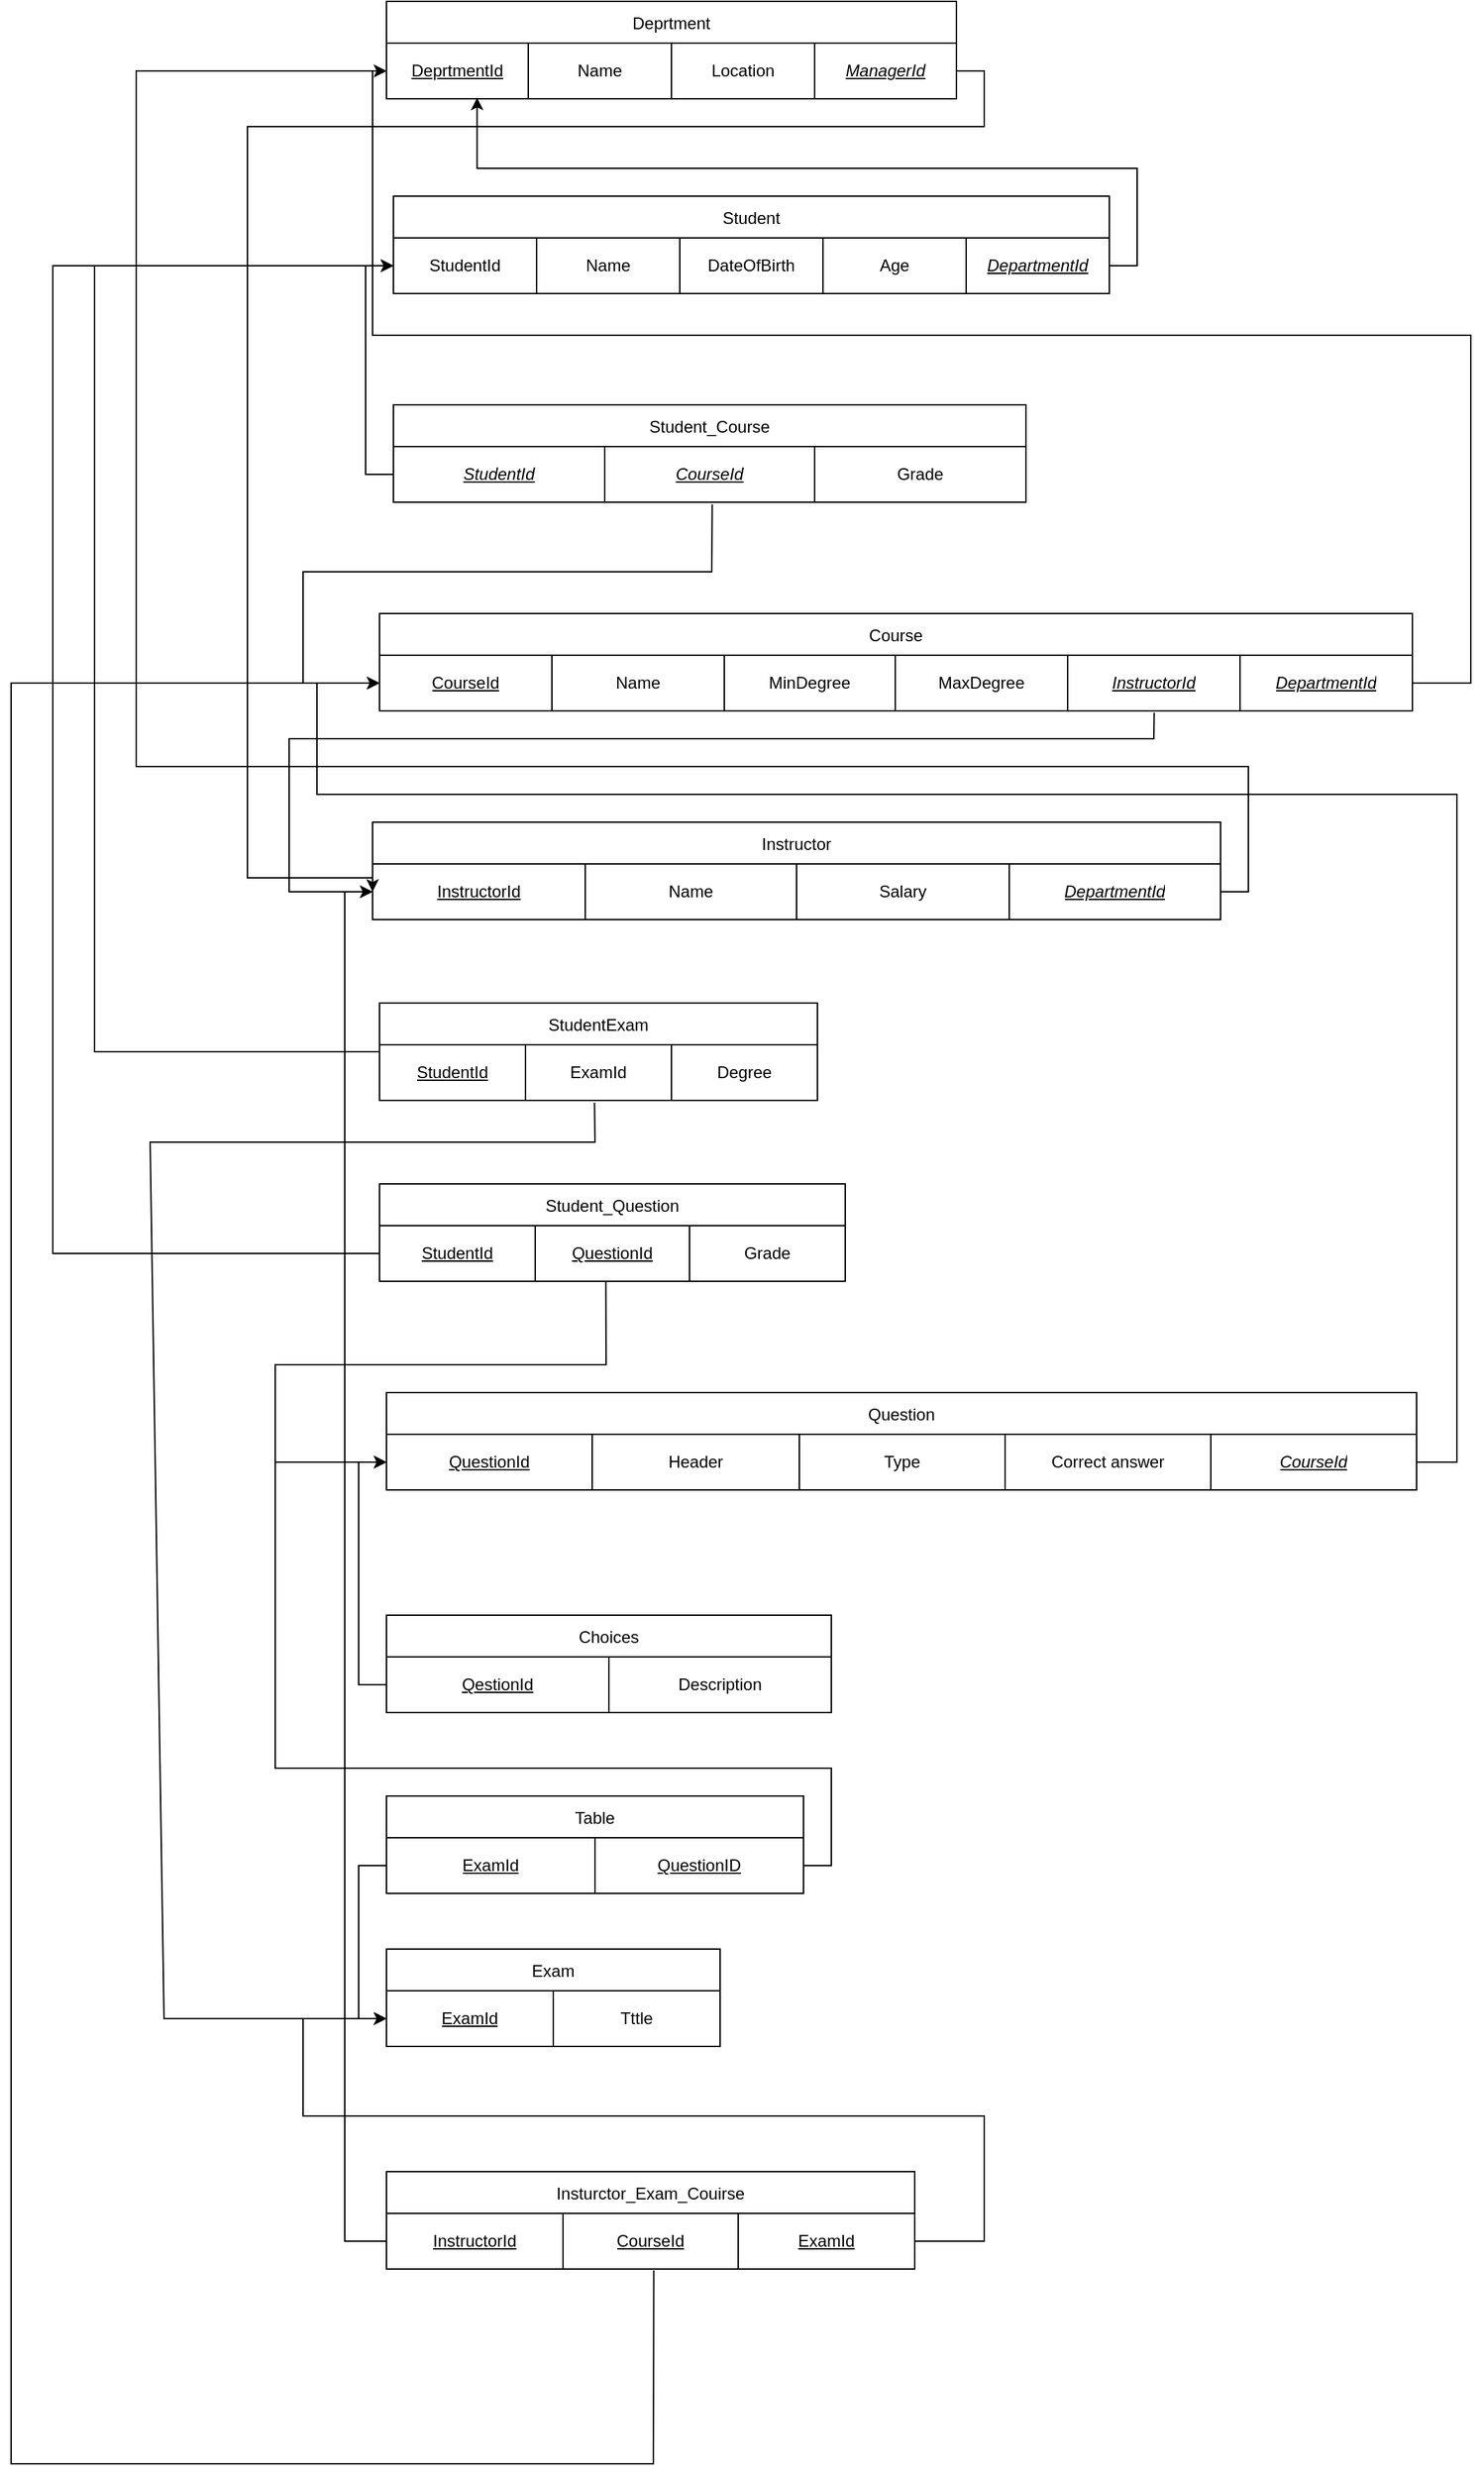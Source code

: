 <mxfile version="28.0.7">
  <diagram name="Page-1" id="_luG9ZBqKAHVryoCuHfx">
    <mxGraphModel dx="4297" dy="1823" grid="1" gridSize="10" guides="1" tooltips="1" connect="1" arrows="1" fold="1" page="1" pageScale="1" pageWidth="850" pageHeight="1100" math="0" shadow="0">
      <root>
        <mxCell id="0" />
        <mxCell id="1" parent="0" />
        <mxCell id="ucCu6BmY-nWhDse71-Tg-115" value="Deprtment" style="shape=table;startSize=30;container=1;collapsible=0;childLayout=tableLayout;" vertex="1" parent="1">
          <mxGeometry x="80" y="40" width="410" height="70" as="geometry" />
        </mxCell>
        <mxCell id="ucCu6BmY-nWhDse71-Tg-116" value="" style="shape=tableRow;horizontal=0;startSize=0;swimlaneHead=0;swimlaneBody=0;strokeColor=inherit;top=0;left=0;bottom=0;right=0;collapsible=0;dropTarget=0;fillColor=none;points=[[0,0.5],[1,0.5]];portConstraint=eastwest;" vertex="1" parent="ucCu6BmY-nWhDse71-Tg-115">
          <mxGeometry y="30" width="410" height="40" as="geometry" />
        </mxCell>
        <mxCell id="ucCu6BmY-nWhDse71-Tg-117" value="&lt;span style=&quot;text-wrap-mode: nowrap;&quot;&gt;&lt;u&gt;DeprtmentId&lt;/u&gt;&lt;/span&gt;" style="shape=partialRectangle;html=1;whiteSpace=wrap;connectable=0;strokeColor=inherit;overflow=hidden;fillColor=none;top=0;left=0;bottom=0;right=0;pointerEvents=1;" vertex="1" parent="ucCu6BmY-nWhDse71-Tg-116">
          <mxGeometry width="102" height="40" as="geometry">
            <mxRectangle width="102" height="40" as="alternateBounds" />
          </mxGeometry>
        </mxCell>
        <mxCell id="ucCu6BmY-nWhDse71-Tg-118" value="Name" style="shape=partialRectangle;html=1;whiteSpace=wrap;connectable=0;strokeColor=inherit;overflow=hidden;fillColor=none;top=0;left=0;bottom=0;right=0;pointerEvents=1;" vertex="1" parent="ucCu6BmY-nWhDse71-Tg-116">
          <mxGeometry x="102" width="103" height="40" as="geometry">
            <mxRectangle width="103" height="40" as="alternateBounds" />
          </mxGeometry>
        </mxCell>
        <mxCell id="ucCu6BmY-nWhDse71-Tg-119" value="Location" style="shape=partialRectangle;html=1;whiteSpace=wrap;connectable=0;strokeColor=inherit;overflow=hidden;fillColor=none;top=0;left=0;bottom=0;right=0;pointerEvents=1;" vertex="1" parent="ucCu6BmY-nWhDse71-Tg-116">
          <mxGeometry x="205" width="103" height="40" as="geometry">
            <mxRectangle width="103" height="40" as="alternateBounds" />
          </mxGeometry>
        </mxCell>
        <mxCell id="ucCu6BmY-nWhDse71-Tg-175" value="&lt;i&gt;&lt;u&gt;ManagerId&lt;/u&gt;&lt;/i&gt;" style="shape=partialRectangle;html=1;whiteSpace=wrap;connectable=0;strokeColor=inherit;overflow=hidden;fillColor=none;top=0;left=0;bottom=0;right=0;pointerEvents=1;" vertex="1" parent="ucCu6BmY-nWhDse71-Tg-116">
          <mxGeometry x="308" width="102" height="40" as="geometry">
            <mxRectangle width="102" height="40" as="alternateBounds" />
          </mxGeometry>
        </mxCell>
        <mxCell id="ucCu6BmY-nWhDse71-Tg-127" value="Student" style="shape=table;startSize=30;container=1;collapsible=0;childLayout=tableLayout;" vertex="1" parent="1">
          <mxGeometry x="85" y="180" width="515" height="70" as="geometry" />
        </mxCell>
        <mxCell id="ucCu6BmY-nWhDse71-Tg-128" value="" style="shape=tableRow;horizontal=0;startSize=0;swimlaneHead=0;swimlaneBody=0;strokeColor=inherit;top=0;left=0;bottom=0;right=0;collapsible=0;dropTarget=0;fillColor=none;points=[[0,0.5],[1,0.5]];portConstraint=eastwest;" vertex="1" parent="ucCu6BmY-nWhDse71-Tg-127">
          <mxGeometry y="30" width="515" height="40" as="geometry" />
        </mxCell>
        <mxCell id="ucCu6BmY-nWhDse71-Tg-129" value="StudentId" style="shape=partialRectangle;html=1;whiteSpace=wrap;connectable=0;strokeColor=inherit;overflow=hidden;fillColor=none;top=0;left=0;bottom=0;right=0;pointerEvents=1;" vertex="1" parent="ucCu6BmY-nWhDse71-Tg-128">
          <mxGeometry width="103" height="40" as="geometry">
            <mxRectangle width="103" height="40" as="alternateBounds" />
          </mxGeometry>
        </mxCell>
        <mxCell id="ucCu6BmY-nWhDse71-Tg-130" value="Name" style="shape=partialRectangle;html=1;whiteSpace=wrap;connectable=0;strokeColor=inherit;overflow=hidden;fillColor=none;top=0;left=0;bottom=0;right=0;pointerEvents=1;" vertex="1" parent="ucCu6BmY-nWhDse71-Tg-128">
          <mxGeometry x="103" width="103" height="40" as="geometry">
            <mxRectangle width="103" height="40" as="alternateBounds" />
          </mxGeometry>
        </mxCell>
        <mxCell id="ucCu6BmY-nWhDse71-Tg-131" value="DateOfBirth" style="shape=partialRectangle;html=1;whiteSpace=wrap;connectable=0;strokeColor=inherit;overflow=hidden;fillColor=none;top=0;left=0;bottom=0;right=0;pointerEvents=1;" vertex="1" parent="ucCu6BmY-nWhDse71-Tg-128">
          <mxGeometry x="206" width="103" height="40" as="geometry">
            <mxRectangle width="103" height="40" as="alternateBounds" />
          </mxGeometry>
        </mxCell>
        <mxCell id="ucCu6BmY-nWhDse71-Tg-132" value="Age" style="shape=partialRectangle;html=1;whiteSpace=wrap;connectable=0;strokeColor=inherit;overflow=hidden;fillColor=none;top=0;left=0;bottom=0;right=0;pointerEvents=1;" vertex="1" parent="ucCu6BmY-nWhDse71-Tg-128">
          <mxGeometry x="309" width="103" height="40" as="geometry">
            <mxRectangle width="103" height="40" as="alternateBounds" />
          </mxGeometry>
        </mxCell>
        <mxCell id="ucCu6BmY-nWhDse71-Tg-133" value="&lt;i&gt;&lt;u&gt;DepartmentId&lt;/u&gt;&lt;/i&gt;" style="shape=partialRectangle;html=1;whiteSpace=wrap;connectable=0;strokeColor=inherit;overflow=hidden;fillColor=none;top=0;left=0;bottom=0;right=0;pointerEvents=1;" vertex="1" parent="ucCu6BmY-nWhDse71-Tg-128">
          <mxGeometry x="412" width="103" height="40" as="geometry">
            <mxRectangle width="103" height="40" as="alternateBounds" />
          </mxGeometry>
        </mxCell>
        <mxCell id="ucCu6BmY-nWhDse71-Tg-134" style="edgeStyle=orthogonalEdgeStyle;rounded=0;orthogonalLoop=1;jettySize=auto;html=1;exitX=1;exitY=0.5;exitDx=0;exitDy=0;entryX=0.159;entryY=0.98;entryDx=0;entryDy=0;entryPerimeter=0;" edge="1" parent="1" source="ucCu6BmY-nWhDse71-Tg-128" target="ucCu6BmY-nWhDse71-Tg-116">
          <mxGeometry relative="1" as="geometry" />
        </mxCell>
        <mxCell id="ucCu6BmY-nWhDse71-Tg-135" value="Course" style="shape=table;startSize=30;container=1;collapsible=0;childLayout=tableLayout;" vertex="1" parent="1">
          <mxGeometry x="75" y="480" width="743" height="70" as="geometry" />
        </mxCell>
        <mxCell id="ucCu6BmY-nWhDse71-Tg-136" value="" style="shape=tableRow;horizontal=0;startSize=0;swimlaneHead=0;swimlaneBody=0;strokeColor=inherit;top=0;left=0;bottom=0;right=0;collapsible=0;dropTarget=0;fillColor=none;points=[[0,0.5],[1,0.5]];portConstraint=eastwest;" vertex="1" parent="ucCu6BmY-nWhDse71-Tg-135">
          <mxGeometry y="30" width="743" height="40" as="geometry" />
        </mxCell>
        <mxCell id="ucCu6BmY-nWhDse71-Tg-137" value="&lt;u&gt;CourseId&lt;/u&gt;" style="shape=partialRectangle;html=1;whiteSpace=wrap;connectable=0;strokeColor=inherit;overflow=hidden;fillColor=none;top=0;left=0;bottom=0;right=0;pointerEvents=1;" vertex="1" parent="ucCu6BmY-nWhDse71-Tg-136">
          <mxGeometry width="124" height="40" as="geometry">
            <mxRectangle width="124" height="40" as="alternateBounds" />
          </mxGeometry>
        </mxCell>
        <mxCell id="ucCu6BmY-nWhDse71-Tg-138" value="Name" style="shape=partialRectangle;html=1;whiteSpace=wrap;connectable=0;strokeColor=inherit;overflow=hidden;fillColor=none;top=0;left=0;bottom=0;right=0;pointerEvents=1;" vertex="1" parent="ucCu6BmY-nWhDse71-Tg-136">
          <mxGeometry x="124" width="124" height="40" as="geometry">
            <mxRectangle width="124" height="40" as="alternateBounds" />
          </mxGeometry>
        </mxCell>
        <mxCell id="ucCu6BmY-nWhDse71-Tg-139" value="MinDegree" style="shape=partialRectangle;html=1;whiteSpace=wrap;connectable=0;strokeColor=inherit;overflow=hidden;fillColor=none;top=0;left=0;bottom=0;right=0;pointerEvents=1;" vertex="1" parent="ucCu6BmY-nWhDse71-Tg-136">
          <mxGeometry x="248" width="123" height="40" as="geometry">
            <mxRectangle width="123" height="40" as="alternateBounds" />
          </mxGeometry>
        </mxCell>
        <mxCell id="ucCu6BmY-nWhDse71-Tg-140" value="MaxDegree" style="shape=partialRectangle;html=1;whiteSpace=wrap;connectable=0;strokeColor=inherit;overflow=hidden;fillColor=none;top=0;left=0;bottom=0;right=0;pointerEvents=1;" vertex="1" parent="ucCu6BmY-nWhDse71-Tg-136">
          <mxGeometry x="371" width="124" height="40" as="geometry">
            <mxRectangle width="124" height="40" as="alternateBounds" />
          </mxGeometry>
        </mxCell>
        <mxCell id="ucCu6BmY-nWhDse71-Tg-141" value="&lt;u&gt;&lt;i&gt;InstructorId&lt;/i&gt;&lt;/u&gt;" style="shape=partialRectangle;html=1;whiteSpace=wrap;connectable=0;strokeColor=inherit;overflow=hidden;fillColor=none;top=0;left=0;bottom=0;right=0;pointerEvents=1;" vertex="1" parent="ucCu6BmY-nWhDse71-Tg-136">
          <mxGeometry x="495" width="124" height="40" as="geometry">
            <mxRectangle width="124" height="40" as="alternateBounds" />
          </mxGeometry>
        </mxCell>
        <mxCell id="ucCu6BmY-nWhDse71-Tg-172" value="&lt;i&gt;&lt;u&gt;DepartmentId&lt;/u&gt;&lt;/i&gt;" style="shape=partialRectangle;html=1;whiteSpace=wrap;connectable=0;strokeColor=inherit;overflow=hidden;fillColor=none;top=0;left=0;bottom=0;right=0;pointerEvents=1;" vertex="1" parent="ucCu6BmY-nWhDse71-Tg-136">
          <mxGeometry x="619" width="124" height="40" as="geometry">
            <mxRectangle width="124" height="40" as="alternateBounds" />
          </mxGeometry>
        </mxCell>
        <mxCell id="ucCu6BmY-nWhDse71-Tg-142" style="edgeStyle=orthogonalEdgeStyle;rounded=0;orthogonalLoop=1;jettySize=auto;html=1;exitX=1;exitY=0.5;exitDx=0;exitDy=0;entryX=0;entryY=0.5;entryDx=0;entryDy=0;" edge="1" parent="1" source="ucCu6BmY-nWhDse71-Tg-136" target="ucCu6BmY-nWhDse71-Tg-116">
          <mxGeometry relative="1" as="geometry">
            <Array as="points">
              <mxPoint x="860" y="530" />
              <mxPoint x="860" y="280" />
              <mxPoint x="70" y="280" />
              <mxPoint x="70" y="90" />
            </Array>
          </mxGeometry>
        </mxCell>
        <mxCell id="ucCu6BmY-nWhDse71-Tg-143" value="Instructor" style="shape=table;startSize=30;container=1;collapsible=0;childLayout=tableLayout;" vertex="1" parent="1">
          <mxGeometry x="70" y="630" width="610" height="70" as="geometry" />
        </mxCell>
        <mxCell id="ucCu6BmY-nWhDse71-Tg-144" value="" style="shape=tableRow;horizontal=0;startSize=0;swimlaneHead=0;swimlaneBody=0;strokeColor=inherit;top=0;left=0;bottom=0;right=0;collapsible=0;dropTarget=0;fillColor=none;points=[[0,0.5],[1,0.5]];portConstraint=eastwest;" vertex="1" parent="ucCu6BmY-nWhDse71-Tg-143">
          <mxGeometry y="30" width="610" height="40" as="geometry" />
        </mxCell>
        <mxCell id="ucCu6BmY-nWhDse71-Tg-145" value="&lt;span style=&quot;text-wrap-mode: nowrap;&quot;&gt;&lt;u&gt;InstructorId&lt;/u&gt;&lt;/span&gt;" style="shape=partialRectangle;html=1;whiteSpace=wrap;connectable=0;strokeColor=inherit;overflow=hidden;fillColor=none;top=0;left=0;bottom=0;right=0;pointerEvents=1;" vertex="1" parent="ucCu6BmY-nWhDse71-Tg-144">
          <mxGeometry width="153" height="40" as="geometry">
            <mxRectangle width="153" height="40" as="alternateBounds" />
          </mxGeometry>
        </mxCell>
        <mxCell id="ucCu6BmY-nWhDse71-Tg-146" value="Name" style="shape=partialRectangle;html=1;whiteSpace=wrap;connectable=0;strokeColor=inherit;overflow=hidden;fillColor=none;top=0;left=0;bottom=0;right=0;pointerEvents=1;" vertex="1" parent="ucCu6BmY-nWhDse71-Tg-144">
          <mxGeometry x="153" width="152" height="40" as="geometry">
            <mxRectangle width="152" height="40" as="alternateBounds" />
          </mxGeometry>
        </mxCell>
        <mxCell id="ucCu6BmY-nWhDse71-Tg-147" value="Salary" style="shape=partialRectangle;html=1;whiteSpace=wrap;connectable=0;strokeColor=inherit;overflow=hidden;fillColor=none;top=0;left=0;bottom=0;right=0;pointerEvents=1;" vertex="1" parent="ucCu6BmY-nWhDse71-Tg-144">
          <mxGeometry x="305" width="153" height="40" as="geometry">
            <mxRectangle width="153" height="40" as="alternateBounds" />
          </mxGeometry>
        </mxCell>
        <mxCell id="ucCu6BmY-nWhDse71-Tg-148" value="&lt;i&gt;&lt;u&gt;DepartmentId&lt;/u&gt;&lt;/i&gt;" style="shape=partialRectangle;html=1;whiteSpace=wrap;connectable=0;strokeColor=inherit;overflow=hidden;fillColor=none;top=0;left=0;bottom=0;right=0;pointerEvents=1;" vertex="1" parent="ucCu6BmY-nWhDse71-Tg-144">
          <mxGeometry x="458" width="152" height="40" as="geometry">
            <mxRectangle width="152" height="40" as="alternateBounds" />
          </mxGeometry>
        </mxCell>
        <mxCell id="ucCu6BmY-nWhDse71-Tg-155" value="Question" style="shape=table;startSize=30;container=1;collapsible=0;childLayout=tableLayout;" vertex="1" parent="1">
          <mxGeometry x="80" y="1040" width="741" height="70" as="geometry" />
        </mxCell>
        <mxCell id="ucCu6BmY-nWhDse71-Tg-156" value="" style="shape=tableRow;horizontal=0;startSize=0;swimlaneHead=0;swimlaneBody=0;strokeColor=inherit;top=0;left=0;bottom=0;right=0;collapsible=0;dropTarget=0;fillColor=none;points=[[0,0.5],[1,0.5]];portConstraint=eastwest;" vertex="1" parent="ucCu6BmY-nWhDse71-Tg-155">
          <mxGeometry y="30" width="741" height="40" as="geometry" />
        </mxCell>
        <mxCell id="ucCu6BmY-nWhDse71-Tg-157" value="&lt;u&gt;QuestionId&lt;/u&gt;" style="shape=partialRectangle;html=1;whiteSpace=wrap;connectable=0;strokeColor=inherit;overflow=hidden;fillColor=none;top=0;left=0;bottom=0;right=0;pointerEvents=1;" vertex="1" parent="ucCu6BmY-nWhDse71-Tg-156">
          <mxGeometry width="148" height="40" as="geometry">
            <mxRectangle width="148" height="40" as="alternateBounds" />
          </mxGeometry>
        </mxCell>
        <mxCell id="ucCu6BmY-nWhDse71-Tg-158" value="Header" style="shape=partialRectangle;html=1;whiteSpace=wrap;connectable=0;strokeColor=inherit;overflow=hidden;fillColor=none;top=0;left=0;bottom=0;right=0;pointerEvents=1;" vertex="1" parent="ucCu6BmY-nWhDse71-Tg-156">
          <mxGeometry x="148" width="149" height="40" as="geometry">
            <mxRectangle width="149" height="40" as="alternateBounds" />
          </mxGeometry>
        </mxCell>
        <mxCell id="ucCu6BmY-nWhDse71-Tg-159" value="Type" style="shape=partialRectangle;html=1;whiteSpace=wrap;connectable=0;strokeColor=inherit;overflow=hidden;fillColor=none;top=0;left=0;bottom=0;right=0;pointerEvents=1;" vertex="1" parent="ucCu6BmY-nWhDse71-Tg-156">
          <mxGeometry x="297" width="148" height="40" as="geometry">
            <mxRectangle width="148" height="40" as="alternateBounds" />
          </mxGeometry>
        </mxCell>
        <mxCell id="ucCu6BmY-nWhDse71-Tg-160" value="Correct answer" style="shape=partialRectangle;html=1;whiteSpace=wrap;connectable=0;strokeColor=inherit;overflow=hidden;fillColor=none;top=0;left=0;bottom=0;right=0;pointerEvents=1;" vertex="1" parent="ucCu6BmY-nWhDse71-Tg-156">
          <mxGeometry x="445" width="148" height="40" as="geometry">
            <mxRectangle width="148" height="40" as="alternateBounds" />
          </mxGeometry>
        </mxCell>
        <mxCell id="ucCu6BmY-nWhDse71-Tg-240" value="&lt;i&gt;&lt;u&gt;CourseId&lt;/u&gt;&lt;/i&gt;" style="shape=partialRectangle;html=1;whiteSpace=wrap;connectable=0;strokeColor=inherit;overflow=hidden;fillColor=none;top=0;left=0;bottom=0;right=0;pointerEvents=1;" vertex="1" parent="ucCu6BmY-nWhDse71-Tg-156">
          <mxGeometry x="593" width="148" height="40" as="geometry">
            <mxRectangle width="148" height="40" as="alternateBounds" />
          </mxGeometry>
        </mxCell>
        <mxCell id="ucCu6BmY-nWhDse71-Tg-161" value="Choices" style="shape=table;startSize=30;container=1;collapsible=0;childLayout=tableLayout;" vertex="1" parent="1">
          <mxGeometry x="80" y="1200" width="320" height="70" as="geometry" />
        </mxCell>
        <mxCell id="ucCu6BmY-nWhDse71-Tg-162" value="" style="shape=tableRow;horizontal=0;startSize=0;swimlaneHead=0;swimlaneBody=0;strokeColor=inherit;top=0;left=0;bottom=0;right=0;collapsible=0;dropTarget=0;fillColor=none;points=[[0,0.5],[1,0.5]];portConstraint=eastwest;" vertex="1" parent="ucCu6BmY-nWhDse71-Tg-161">
          <mxGeometry y="30" width="320" height="40" as="geometry" />
        </mxCell>
        <mxCell id="ucCu6BmY-nWhDse71-Tg-163" value="&lt;u&gt;QestionId&lt;/u&gt;" style="shape=partialRectangle;html=1;whiteSpace=wrap;connectable=0;strokeColor=inherit;overflow=hidden;fillColor=none;top=0;left=0;bottom=0;right=0;pointerEvents=1;" vertex="1" parent="ucCu6BmY-nWhDse71-Tg-162">
          <mxGeometry width="160" height="40" as="geometry">
            <mxRectangle width="160" height="40" as="alternateBounds" />
          </mxGeometry>
        </mxCell>
        <mxCell id="ucCu6BmY-nWhDse71-Tg-164" value="Description" style="shape=partialRectangle;html=1;whiteSpace=wrap;connectable=0;strokeColor=inherit;overflow=hidden;fillColor=none;top=0;left=0;bottom=0;right=0;pointerEvents=1;" vertex="1" parent="ucCu6BmY-nWhDse71-Tg-162">
          <mxGeometry x="160" width="160" height="40" as="geometry">
            <mxRectangle width="160" height="40" as="alternateBounds" />
          </mxGeometry>
        </mxCell>
        <mxCell id="ucCu6BmY-nWhDse71-Tg-165" style="edgeStyle=orthogonalEdgeStyle;rounded=0;orthogonalLoop=1;jettySize=auto;html=1;exitX=0;exitY=0.5;exitDx=0;exitDy=0;entryX=0;entryY=0.5;entryDx=0;entryDy=0;" edge="1" parent="1" source="ucCu6BmY-nWhDse71-Tg-162" target="ucCu6BmY-nWhDse71-Tg-156">
          <mxGeometry relative="1" as="geometry" />
        </mxCell>
        <mxCell id="ucCu6BmY-nWhDse71-Tg-166" value="Exam" style="shape=table;startSize=30;container=1;collapsible=0;childLayout=tableLayout;" vertex="1" parent="1">
          <mxGeometry x="80" y="1440" width="240" height="70" as="geometry" />
        </mxCell>
        <mxCell id="ucCu6BmY-nWhDse71-Tg-167" value="" style="shape=tableRow;horizontal=0;startSize=0;swimlaneHead=0;swimlaneBody=0;strokeColor=inherit;top=0;left=0;bottom=0;right=0;collapsible=0;dropTarget=0;fillColor=none;points=[[0,0.5],[1,0.5]];portConstraint=eastwest;" vertex="1" parent="ucCu6BmY-nWhDse71-Tg-166">
          <mxGeometry y="30" width="240" height="40" as="geometry" />
        </mxCell>
        <mxCell id="ucCu6BmY-nWhDse71-Tg-168" value="&lt;u&gt;ExamId&lt;/u&gt;" style="shape=partialRectangle;html=1;whiteSpace=wrap;connectable=0;strokeColor=inherit;overflow=hidden;fillColor=none;top=0;left=0;bottom=0;right=0;pointerEvents=1;" vertex="1" parent="ucCu6BmY-nWhDse71-Tg-167">
          <mxGeometry width="120" height="40" as="geometry">
            <mxRectangle width="120" height="40" as="alternateBounds" />
          </mxGeometry>
        </mxCell>
        <mxCell id="ucCu6BmY-nWhDse71-Tg-169" value="Tttle" style="shape=partialRectangle;html=1;whiteSpace=wrap;connectable=0;strokeColor=inherit;overflow=hidden;fillColor=none;top=0;left=0;bottom=0;right=0;pointerEvents=1;" vertex="1" parent="ucCu6BmY-nWhDse71-Tg-167">
          <mxGeometry x="120" width="120" height="40" as="geometry">
            <mxRectangle width="120" height="40" as="alternateBounds" />
          </mxGeometry>
        </mxCell>
        <mxCell id="ucCu6BmY-nWhDse71-Tg-173" value="" style="endArrow=classic;html=1;rounded=0;entryX=0;entryY=0.5;entryDx=0;entryDy=0;exitX=0.75;exitY=1.032;exitDx=0;exitDy=0;exitPerimeter=0;" edge="1" parent="1" source="ucCu6BmY-nWhDse71-Tg-136" target="ucCu6BmY-nWhDse71-Tg-144">
          <mxGeometry width="50" height="50" relative="1" as="geometry">
            <mxPoint x="210" y="540" as="sourcePoint" />
            <mxPoint x="260" y="490" as="targetPoint" />
            <Array as="points">
              <mxPoint x="632" y="570" />
              <mxPoint x="10" y="570" />
              <mxPoint x="10" y="680" />
            </Array>
          </mxGeometry>
        </mxCell>
        <mxCell id="ucCu6BmY-nWhDse71-Tg-176" style="edgeStyle=orthogonalEdgeStyle;rounded=0;orthogonalLoop=1;jettySize=auto;html=1;exitX=1;exitY=0.5;exitDx=0;exitDy=0;entryX=0;entryY=0.5;entryDx=0;entryDy=0;" edge="1" parent="1" source="ucCu6BmY-nWhDse71-Tg-116" target="ucCu6BmY-nWhDse71-Tg-144">
          <mxGeometry relative="1" as="geometry">
            <Array as="points">
              <mxPoint x="510" y="90" />
              <mxPoint x="510" y="130" />
              <mxPoint x="-20" y="130" />
              <mxPoint x="-20" y="670" />
              <mxPoint x="70" y="670" />
            </Array>
          </mxGeometry>
        </mxCell>
        <mxCell id="ucCu6BmY-nWhDse71-Tg-182" value="Student_Course" style="shape=table;startSize=30;container=1;collapsible=0;childLayout=tableLayout;" vertex="1" parent="1">
          <mxGeometry x="85" y="330" width="455" height="70" as="geometry" />
        </mxCell>
        <mxCell id="ucCu6BmY-nWhDse71-Tg-183" value="" style="shape=tableRow;horizontal=0;startSize=0;swimlaneHead=0;swimlaneBody=0;strokeColor=inherit;top=0;left=0;bottom=0;right=0;collapsible=0;dropTarget=0;fillColor=none;points=[[0,0.5],[1,0.5]];portConstraint=eastwest;" vertex="1" parent="ucCu6BmY-nWhDse71-Tg-182">
          <mxGeometry y="30" width="455" height="40" as="geometry" />
        </mxCell>
        <mxCell id="ucCu6BmY-nWhDse71-Tg-184" value="&lt;i&gt;&lt;u&gt;StudentId&lt;/u&gt;&lt;/i&gt;" style="shape=partialRectangle;html=1;whiteSpace=wrap;connectable=0;strokeColor=inherit;overflow=hidden;fillColor=none;top=0;left=0;bottom=0;right=0;pointerEvents=1;" vertex="1" parent="ucCu6BmY-nWhDse71-Tg-183">
          <mxGeometry width="152" height="40" as="geometry">
            <mxRectangle width="152" height="40" as="alternateBounds" />
          </mxGeometry>
        </mxCell>
        <mxCell id="ucCu6BmY-nWhDse71-Tg-185" value="&lt;u&gt;&lt;i&gt;CourseId&lt;/i&gt;&lt;/u&gt;" style="shape=partialRectangle;html=1;whiteSpace=wrap;connectable=0;strokeColor=inherit;overflow=hidden;fillColor=none;top=0;left=0;bottom=0;right=0;pointerEvents=1;" vertex="1" parent="ucCu6BmY-nWhDse71-Tg-183">
          <mxGeometry x="152" width="151" height="40" as="geometry">
            <mxRectangle width="151" height="40" as="alternateBounds" />
          </mxGeometry>
        </mxCell>
        <mxCell id="ucCu6BmY-nWhDse71-Tg-186" value="Grade" style="shape=partialRectangle;html=1;whiteSpace=wrap;connectable=0;strokeColor=inherit;overflow=hidden;fillColor=none;top=0;left=0;bottom=0;right=0;pointerEvents=1;" vertex="1" parent="ucCu6BmY-nWhDse71-Tg-183">
          <mxGeometry x="303" width="152" height="40" as="geometry">
            <mxRectangle width="152" height="40" as="alternateBounds" />
          </mxGeometry>
        </mxCell>
        <mxCell id="ucCu6BmY-nWhDse71-Tg-188" style="edgeStyle=orthogonalEdgeStyle;rounded=0;orthogonalLoop=1;jettySize=auto;html=1;exitX=1;exitY=0.5;exitDx=0;exitDy=0;entryX=0;entryY=0.5;entryDx=0;entryDy=0;" edge="1" parent="1" source="ucCu6BmY-nWhDse71-Tg-144" target="ucCu6BmY-nWhDse71-Tg-116">
          <mxGeometry relative="1" as="geometry">
            <Array as="points">
              <mxPoint x="700" y="680" />
              <mxPoint x="700" y="590" />
              <mxPoint x="-100" y="590" />
              <mxPoint x="-100" y="90" />
            </Array>
          </mxGeometry>
        </mxCell>
        <mxCell id="ucCu6BmY-nWhDse71-Tg-189" style="edgeStyle=orthogonalEdgeStyle;rounded=0;orthogonalLoop=1;jettySize=auto;html=1;exitX=0;exitY=0.5;exitDx=0;exitDy=0;entryX=0;entryY=0.5;entryDx=0;entryDy=0;" edge="1" parent="1" source="ucCu6BmY-nWhDse71-Tg-183" target="ucCu6BmY-nWhDse71-Tg-128">
          <mxGeometry relative="1" as="geometry" />
        </mxCell>
        <mxCell id="ucCu6BmY-nWhDse71-Tg-190" value="" style="endArrow=classic;html=1;rounded=0;exitX=0.504;exitY=1.042;exitDx=0;exitDy=0;exitPerimeter=0;entryX=0;entryY=0.5;entryDx=0;entryDy=0;" edge="1" parent="1" source="ucCu6BmY-nWhDse71-Tg-183" target="ucCu6BmY-nWhDse71-Tg-136">
          <mxGeometry width="50" height="50" relative="1" as="geometry">
            <mxPoint x="120" y="430" as="sourcePoint" />
            <mxPoint x="170" y="380" as="targetPoint" />
            <Array as="points">
              <mxPoint x="314" y="450" />
              <mxPoint x="20" y="450" />
              <mxPoint x="20" y="530" />
            </Array>
          </mxGeometry>
        </mxCell>
        <mxCell id="ucCu6BmY-nWhDse71-Tg-191" value="Table" style="shape=table;startSize=30;container=1;collapsible=0;childLayout=tableLayout;" vertex="1" parent="1">
          <mxGeometry x="80" y="1330" width="300" height="70" as="geometry" />
        </mxCell>
        <mxCell id="ucCu6BmY-nWhDse71-Tg-192" value="" style="shape=tableRow;horizontal=0;startSize=0;swimlaneHead=0;swimlaneBody=0;strokeColor=inherit;top=0;left=0;bottom=0;right=0;collapsible=0;dropTarget=0;fillColor=none;points=[[0,0.5],[1,0.5]];portConstraint=eastwest;" vertex="1" parent="ucCu6BmY-nWhDse71-Tg-191">
          <mxGeometry y="30" width="300" height="40" as="geometry" />
        </mxCell>
        <mxCell id="ucCu6BmY-nWhDse71-Tg-193" value="&lt;u&gt;ExamId&lt;/u&gt;" style="shape=partialRectangle;html=1;whiteSpace=wrap;connectable=0;strokeColor=inherit;overflow=hidden;fillColor=none;top=0;left=0;bottom=0;right=0;pointerEvents=1;" vertex="1" parent="ucCu6BmY-nWhDse71-Tg-192">
          <mxGeometry width="150" height="40" as="geometry">
            <mxRectangle width="150" height="40" as="alternateBounds" />
          </mxGeometry>
        </mxCell>
        <mxCell id="ucCu6BmY-nWhDse71-Tg-194" value="&lt;u&gt;QuestionID&lt;/u&gt;" style="shape=partialRectangle;html=1;whiteSpace=wrap;connectable=0;strokeColor=inherit;overflow=hidden;fillColor=none;top=0;left=0;bottom=0;right=0;pointerEvents=1;" vertex="1" parent="ucCu6BmY-nWhDse71-Tg-192">
          <mxGeometry x="150" width="150" height="40" as="geometry">
            <mxRectangle width="150" height="40" as="alternateBounds" />
          </mxGeometry>
        </mxCell>
        <mxCell id="ucCu6BmY-nWhDse71-Tg-195" style="edgeStyle=orthogonalEdgeStyle;rounded=0;orthogonalLoop=1;jettySize=auto;html=1;entryX=0;entryY=0.5;entryDx=0;entryDy=0;" edge="1" parent="1" source="ucCu6BmY-nWhDse71-Tg-192" target="ucCu6BmY-nWhDse71-Tg-167">
          <mxGeometry relative="1" as="geometry" />
        </mxCell>
        <mxCell id="ucCu6BmY-nWhDse71-Tg-199" style="edgeStyle=orthogonalEdgeStyle;rounded=0;orthogonalLoop=1;jettySize=auto;html=1;entryX=0;entryY=0.5;entryDx=0;entryDy=0;" edge="1" parent="1" source="ucCu6BmY-nWhDse71-Tg-192" target="ucCu6BmY-nWhDse71-Tg-156">
          <mxGeometry relative="1" as="geometry">
            <Array as="points">
              <mxPoint x="400" y="1380" />
              <mxPoint x="400" y="1310" />
              <mxPoint y="1310" />
              <mxPoint y="1090" />
            </Array>
          </mxGeometry>
        </mxCell>
        <mxCell id="ucCu6BmY-nWhDse71-Tg-236" style="edgeStyle=orthogonalEdgeStyle;rounded=0;orthogonalLoop=1;jettySize=auto;html=1;entryX=0;entryY=0.5;entryDx=0;entryDy=0;" edge="1" parent="1" source="ucCu6BmY-nWhDse71-Tg-211" target="ucCu6BmY-nWhDse71-Tg-128">
          <mxGeometry relative="1" as="geometry">
            <Array as="points">
              <mxPoint x="-130" y="795" />
              <mxPoint x="-130" y="230" />
            </Array>
          </mxGeometry>
        </mxCell>
        <mxCell id="ucCu6BmY-nWhDse71-Tg-211" value="StudentExam" style="shape=table;startSize=30;container=1;collapsible=0;childLayout=tableLayout;" vertex="1" parent="1">
          <mxGeometry x="75" y="760" width="315" height="70" as="geometry" />
        </mxCell>
        <mxCell id="ucCu6BmY-nWhDse71-Tg-212" value="" style="shape=tableRow;horizontal=0;startSize=0;swimlaneHead=0;swimlaneBody=0;strokeColor=inherit;top=0;left=0;bottom=0;right=0;collapsible=0;dropTarget=0;fillColor=none;points=[[0,0.5],[1,0.5]];portConstraint=eastwest;" vertex="1" parent="ucCu6BmY-nWhDse71-Tg-211">
          <mxGeometry y="30" width="315" height="40" as="geometry" />
        </mxCell>
        <mxCell id="ucCu6BmY-nWhDse71-Tg-213" value="&lt;u&gt;StudentId&lt;/u&gt;" style="shape=partialRectangle;html=1;whiteSpace=wrap;connectable=0;strokeColor=inherit;overflow=hidden;fillColor=none;top=0;left=0;bottom=0;right=0;pointerEvents=1;" vertex="1" parent="ucCu6BmY-nWhDse71-Tg-212">
          <mxGeometry width="105" height="40" as="geometry">
            <mxRectangle width="105" height="40" as="alternateBounds" />
          </mxGeometry>
        </mxCell>
        <mxCell id="ucCu6BmY-nWhDse71-Tg-214" value="ExamId" style="shape=partialRectangle;html=1;whiteSpace=wrap;connectable=0;strokeColor=inherit;overflow=hidden;fillColor=none;top=0;left=0;bottom=0;right=0;pointerEvents=1;" vertex="1" parent="ucCu6BmY-nWhDse71-Tg-212">
          <mxGeometry x="105" width="105" height="40" as="geometry">
            <mxRectangle width="105" height="40" as="alternateBounds" />
          </mxGeometry>
        </mxCell>
        <mxCell id="ucCu6BmY-nWhDse71-Tg-215" value="Degree" style="shape=partialRectangle;html=1;whiteSpace=wrap;connectable=0;strokeColor=inherit;overflow=hidden;fillColor=none;top=0;left=0;bottom=0;right=0;pointerEvents=1;" vertex="1" parent="ucCu6BmY-nWhDse71-Tg-212">
          <mxGeometry x="210" width="105" height="40" as="geometry">
            <mxRectangle width="105" height="40" as="alternateBounds" />
          </mxGeometry>
        </mxCell>
        <mxCell id="ucCu6BmY-nWhDse71-Tg-222" value="Student_Question" style="shape=table;startSize=30;container=1;collapsible=0;childLayout=tableLayout;" vertex="1" parent="1">
          <mxGeometry x="75" y="890" width="335" height="70" as="geometry" />
        </mxCell>
        <mxCell id="ucCu6BmY-nWhDse71-Tg-223" value="" style="shape=tableRow;horizontal=0;startSize=0;swimlaneHead=0;swimlaneBody=0;strokeColor=inherit;top=0;left=0;bottom=0;right=0;collapsible=0;dropTarget=0;fillColor=none;points=[[0,0.5],[1,0.5]];portConstraint=eastwest;" vertex="1" parent="ucCu6BmY-nWhDse71-Tg-222">
          <mxGeometry y="30" width="335" height="40" as="geometry" />
        </mxCell>
        <mxCell id="ucCu6BmY-nWhDse71-Tg-224" value="&lt;u&gt;StudentId&lt;/u&gt;" style="shape=partialRectangle;html=1;whiteSpace=wrap;connectable=0;strokeColor=inherit;overflow=hidden;fillColor=none;top=0;left=0;bottom=0;right=0;pointerEvents=1;" vertex="1" parent="ucCu6BmY-nWhDse71-Tg-223">
          <mxGeometry width="112" height="40" as="geometry">
            <mxRectangle width="112" height="40" as="alternateBounds" />
          </mxGeometry>
        </mxCell>
        <mxCell id="ucCu6BmY-nWhDse71-Tg-225" value="&lt;u&gt;QuestionId&lt;/u&gt;" style="shape=partialRectangle;html=1;whiteSpace=wrap;connectable=0;strokeColor=inherit;overflow=hidden;fillColor=none;top=0;left=0;bottom=0;right=0;pointerEvents=1;" vertex="1" parent="ucCu6BmY-nWhDse71-Tg-223">
          <mxGeometry x="112" width="111" height="40" as="geometry">
            <mxRectangle width="111" height="40" as="alternateBounds" />
          </mxGeometry>
        </mxCell>
        <mxCell id="ucCu6BmY-nWhDse71-Tg-226" value="Grade" style="shape=partialRectangle;html=1;whiteSpace=wrap;connectable=0;strokeColor=inherit;overflow=hidden;fillColor=none;top=0;left=0;bottom=0;right=0;pointerEvents=1;" vertex="1" parent="ucCu6BmY-nWhDse71-Tg-223">
          <mxGeometry x="223" width="112" height="40" as="geometry">
            <mxRectangle width="112" height="40" as="alternateBounds" />
          </mxGeometry>
        </mxCell>
        <mxCell id="ucCu6BmY-nWhDse71-Tg-233" value="" style="endArrow=classic;html=1;rounded=0;entryX=0;entryY=0.5;entryDx=0;entryDy=0;exitX=0.486;exitY=0.992;exitDx=0;exitDy=0;exitPerimeter=0;" edge="1" parent="1" source="ucCu6BmY-nWhDse71-Tg-223" target="ucCu6BmY-nWhDse71-Tg-156">
          <mxGeometry width="50" height="50" relative="1" as="geometry">
            <mxPoint x="120" y="1100" as="sourcePoint" />
            <mxPoint x="100" y="990" as="targetPoint" />
            <Array as="points">
              <mxPoint x="238" y="1020" />
              <mxPoint y="1020" />
              <mxPoint y="1060" />
              <mxPoint y="1090" />
            </Array>
          </mxGeometry>
        </mxCell>
        <mxCell id="ucCu6BmY-nWhDse71-Tg-235" style="edgeStyle=orthogonalEdgeStyle;rounded=0;orthogonalLoop=1;jettySize=auto;html=1;entryX=0;entryY=0.5;entryDx=0;entryDy=0;" edge="1" parent="1" source="ucCu6BmY-nWhDse71-Tg-223" target="ucCu6BmY-nWhDse71-Tg-128">
          <mxGeometry relative="1" as="geometry">
            <Array as="points">
              <mxPoint x="-160" y="940" />
              <mxPoint x="-160" y="230" />
            </Array>
          </mxGeometry>
        </mxCell>
        <mxCell id="ucCu6BmY-nWhDse71-Tg-239" value="" style="endArrow=classic;html=1;rounded=0;exitX=0.491;exitY=1.042;exitDx=0;exitDy=0;exitPerimeter=0;entryX=0;entryY=0.5;entryDx=0;entryDy=0;" edge="1" parent="1" source="ucCu6BmY-nWhDse71-Tg-212" target="ucCu6BmY-nWhDse71-Tg-167">
          <mxGeometry width="50" height="50" relative="1" as="geometry">
            <mxPoint x="-90" y="980" as="sourcePoint" />
            <mxPoint x="-70" y="1270" as="targetPoint" />
            <Array as="points">
              <mxPoint x="230" y="860" />
              <mxPoint x="-90" y="860" />
              <mxPoint x="-80" y="1490" />
            </Array>
          </mxGeometry>
        </mxCell>
        <mxCell id="ucCu6BmY-nWhDse71-Tg-241" style="edgeStyle=orthogonalEdgeStyle;rounded=0;orthogonalLoop=1;jettySize=auto;html=1;entryX=0;entryY=0.5;entryDx=0;entryDy=0;" edge="1" parent="1" source="ucCu6BmY-nWhDse71-Tg-156" target="ucCu6BmY-nWhDse71-Tg-136">
          <mxGeometry relative="1" as="geometry">
            <Array as="points">
              <mxPoint x="850" y="1090" />
              <mxPoint x="850" y="610" />
              <mxPoint x="30" y="610" />
              <mxPoint x="30" y="530" />
            </Array>
          </mxGeometry>
        </mxCell>
        <mxCell id="ucCu6BmY-nWhDse71-Tg-247" value="Insturctor_Exam_Couirse" style="shape=table;startSize=30;container=1;collapsible=0;childLayout=tableLayout;" vertex="1" parent="1">
          <mxGeometry x="80" y="1600" width="380" height="70" as="geometry" />
        </mxCell>
        <mxCell id="ucCu6BmY-nWhDse71-Tg-248" value="" style="shape=tableRow;horizontal=0;startSize=0;swimlaneHead=0;swimlaneBody=0;strokeColor=inherit;top=0;left=0;bottom=0;right=0;collapsible=0;dropTarget=0;fillColor=none;points=[[0,0.5],[1,0.5]];portConstraint=eastwest;" vertex="1" parent="ucCu6BmY-nWhDse71-Tg-247">
          <mxGeometry y="30" width="380" height="40" as="geometry" />
        </mxCell>
        <mxCell id="ucCu6BmY-nWhDse71-Tg-249" value="&lt;u&gt;InstructorId&lt;/u&gt;" style="shape=partialRectangle;html=1;whiteSpace=wrap;connectable=0;strokeColor=inherit;overflow=hidden;fillColor=none;top=0;left=0;bottom=0;right=0;pointerEvents=1;" vertex="1" parent="ucCu6BmY-nWhDse71-Tg-248">
          <mxGeometry width="127" height="40" as="geometry">
            <mxRectangle width="127" height="40" as="alternateBounds" />
          </mxGeometry>
        </mxCell>
        <mxCell id="ucCu6BmY-nWhDse71-Tg-250" value="&lt;u&gt;CourseId&lt;/u&gt;" style="shape=partialRectangle;html=1;whiteSpace=wrap;connectable=0;strokeColor=inherit;overflow=hidden;fillColor=none;top=0;left=0;bottom=0;right=0;pointerEvents=1;" vertex="1" parent="ucCu6BmY-nWhDse71-Tg-248">
          <mxGeometry x="127" width="126" height="40" as="geometry">
            <mxRectangle width="126" height="40" as="alternateBounds" />
          </mxGeometry>
        </mxCell>
        <mxCell id="ucCu6BmY-nWhDse71-Tg-251" value="&lt;u&gt;ExamId&lt;/u&gt;" style="shape=partialRectangle;html=1;whiteSpace=wrap;connectable=0;strokeColor=inherit;overflow=hidden;fillColor=none;top=0;left=0;bottom=0;right=0;pointerEvents=1;" vertex="1" parent="ucCu6BmY-nWhDse71-Tg-248">
          <mxGeometry x="253" width="127" height="40" as="geometry">
            <mxRectangle width="127" height="40" as="alternateBounds" />
          </mxGeometry>
        </mxCell>
        <mxCell id="ucCu6BmY-nWhDse71-Tg-260" style="edgeStyle=orthogonalEdgeStyle;rounded=0;orthogonalLoop=1;jettySize=auto;html=1;entryX=0;entryY=0.5;entryDx=0;entryDy=0;" edge="1" parent="1" source="ucCu6BmY-nWhDse71-Tg-248" target="ucCu6BmY-nWhDse71-Tg-167">
          <mxGeometry relative="1" as="geometry">
            <Array as="points">
              <mxPoint x="510" y="1650" />
              <mxPoint x="510" y="1560" />
              <mxPoint x="20" y="1560" />
              <mxPoint x="20" y="1490" />
            </Array>
          </mxGeometry>
        </mxCell>
        <mxCell id="ucCu6BmY-nWhDse71-Tg-261" style="edgeStyle=orthogonalEdgeStyle;rounded=0;orthogonalLoop=1;jettySize=auto;html=1;entryX=0;entryY=0.5;entryDx=0;entryDy=0;" edge="1" parent="1" source="ucCu6BmY-nWhDse71-Tg-248" target="ucCu6BmY-nWhDse71-Tg-144">
          <mxGeometry relative="1" as="geometry">
            <Array as="points">
              <mxPoint x="50" y="1650" />
              <mxPoint x="50" y="680" />
            </Array>
          </mxGeometry>
        </mxCell>
        <mxCell id="ucCu6BmY-nWhDse71-Tg-262" value="" style="endArrow=classic;html=1;rounded=0;exitX=0.506;exitY=1.025;exitDx=0;exitDy=0;exitPerimeter=0;entryX=0;entryY=0.5;entryDx=0;entryDy=0;" edge="1" parent="1" source="ucCu6BmY-nWhDse71-Tg-248" target="ucCu6BmY-nWhDse71-Tg-136">
          <mxGeometry width="50" height="50" relative="1" as="geometry">
            <mxPoint x="180" y="1080" as="sourcePoint" />
            <mxPoint x="230" y="1030" as="targetPoint" />
            <Array as="points">
              <mxPoint x="272" y="1810" />
              <mxPoint x="-190" y="1810" />
              <mxPoint x="-190" y="530" />
            </Array>
          </mxGeometry>
        </mxCell>
      </root>
    </mxGraphModel>
  </diagram>
</mxfile>

